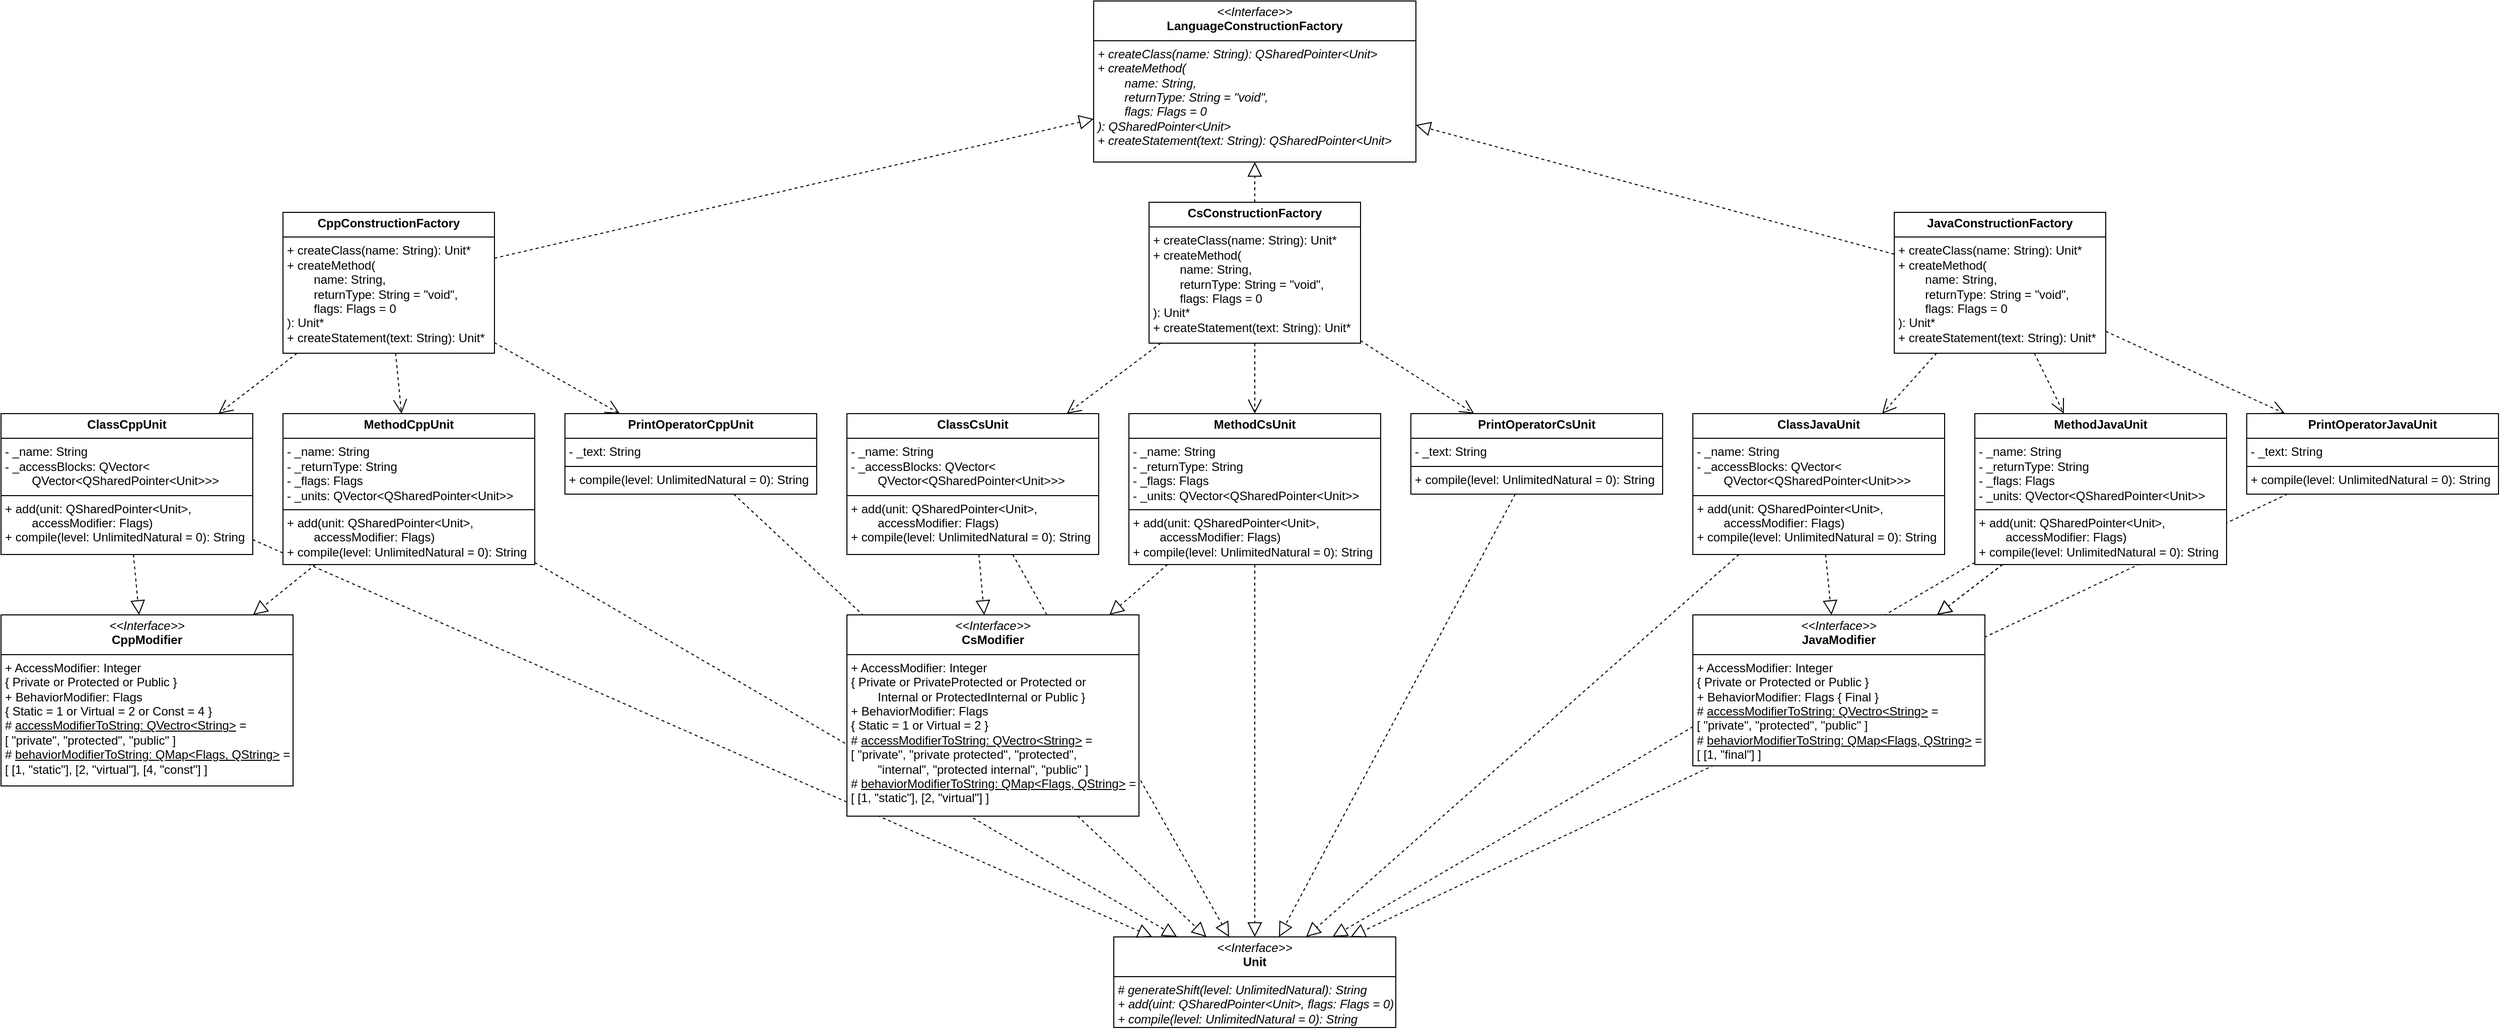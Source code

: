 <mxfile version="24.2.7" type="device">
  <diagram name="Страница — 1" id="5VcypZLlQ6uvXb26B1Fe">
    <mxGraphModel dx="1399" dy="855" grid="1" gridSize="10" guides="1" tooltips="1" connect="1" arrows="1" fold="1" page="1" pageScale="1" pageWidth="1169" pageHeight="827" math="0" shadow="0">
      <root>
        <mxCell id="0" />
        <mxCell id="1" parent="0" />
        <mxCell id="xBIu8SL80qLhHsHWxJs5-32" value="" style="endArrow=block;dashed=1;endFill=0;endSize=12;html=1;rounded=0;fontSize=12;curved=1;" edge="1" parent="1" source="xBIu8SL80qLhHsHWxJs5-30" target="xBIu8SL80qLhHsHWxJs5-8">
          <mxGeometry width="160" relative="1" as="geometry">
            <mxPoint x="850" y="630" as="sourcePoint" />
            <mxPoint x="1010" y="630" as="targetPoint" />
          </mxGeometry>
        </mxCell>
        <mxCell id="xBIu8SL80qLhHsHWxJs5-52" value="" style="endArrow=block;dashed=1;endFill=0;endSize=12;html=1;rounded=0;fontSize=12;curved=1;" edge="1" parent="1" source="xBIu8SL80qLhHsHWxJs5-42" target="xBIu8SL80qLhHsHWxJs5-8">
          <mxGeometry width="160" relative="1" as="geometry">
            <mxPoint x="1740" y="578" as="sourcePoint" />
            <mxPoint x="1422" y="700" as="targetPoint" />
          </mxGeometry>
        </mxCell>
        <mxCell id="xBIu8SL80qLhHsHWxJs5-51" value="" style="endArrow=block;dashed=1;endFill=0;endSize=12;html=1;rounded=0;fontSize=12;curved=1;" edge="1" parent="1" source="xBIu8SL80qLhHsHWxJs5-41" target="xBIu8SL80qLhHsHWxJs5-8">
          <mxGeometry width="160" relative="1" as="geometry">
            <mxPoint x="1730" y="568" as="sourcePoint" />
            <mxPoint x="1412" y="690" as="targetPoint" />
          </mxGeometry>
        </mxCell>
        <mxCell id="xBIu8SL80qLhHsHWxJs5-8" value="&lt;p style=&quot;margin:0px;margin-top:4px;text-align:center;&quot;&gt;&lt;i&gt;&amp;lt;&amp;lt;Interface&amp;gt;&amp;gt;&lt;/i&gt;&lt;br&gt;&lt;b&gt;Unit&lt;/b&gt;&lt;/p&gt;&lt;hr size=&quot;1&quot; style=&quot;border-style:solid;&quot;&gt;&lt;p style=&quot;margin:0px;margin-left:4px;&quot;&gt;&lt;i&gt;# generateShift(level: UnlimitedNatural): String&lt;br&gt;+ add(uint: QSharedPointer&amp;lt;Unit&amp;gt;, flags: Flags = 0)&lt;/i&gt;&lt;/p&gt;&lt;p style=&quot;margin:0px;margin-left:4px;&quot;&gt;&lt;i&gt;+&amp;nbsp;compile(&lt;span style=&quot;background-color: initial;&quot;&gt;level: UnlimitedNatural = 0&lt;/span&gt;&lt;span style=&quot;background-color: initial;&quot;&gt;): String&lt;/span&gt;&lt;/i&gt;&lt;/p&gt;" style="verticalAlign=top;align=left;overflow=fill;html=1;whiteSpace=wrap;" vertex="1" parent="1">
          <mxGeometry x="1145" y="960" width="280" height="90" as="geometry" />
        </mxCell>
        <mxCell id="xBIu8SL80qLhHsHWxJs5-9" value="&lt;p style=&quot;margin:0px;margin-top:4px;text-align:center;&quot;&gt;&lt;i&gt;&amp;lt;&amp;lt;Interface&amp;gt;&amp;gt;&lt;/i&gt;&lt;br&gt;&lt;b&gt;LanguageConstructionFactory&lt;/b&gt;&lt;/p&gt;&lt;hr size=&quot;1&quot; style=&quot;border-style:solid;&quot;&gt;&lt;p style=&quot;margin:0px;margin-left:4px;&quot;&gt;&lt;i&gt;+ createClass(name: String): QSharedPointer&amp;lt;Unit&amp;gt;&lt;br&gt;+ createMethod(&lt;/i&gt;&lt;/p&gt;&lt;p style=&quot;margin:0px;margin-left:4px;&quot;&gt;&lt;i&gt;&lt;span style=&quot;white-space: pre;&quot;&gt;&#x9;&lt;/span&gt;name: String,&lt;/i&gt;&lt;/p&gt;&lt;p style=&quot;margin:0px;margin-left:4px;&quot;&gt;&lt;i&gt;&lt;span style=&quot;white-space: pre;&quot;&gt;&#x9;&lt;/span&gt;returnType: String = &quot;void&quot;,&lt;/i&gt;&lt;/p&gt;&lt;p style=&quot;margin:0px;margin-left:4px;&quot;&gt;&lt;i&gt;&lt;span style=&quot;white-space: pre;&quot;&gt;&#x9;&lt;/span&gt;flags: Flags = 0&lt;/i&gt;&lt;/p&gt;&lt;p style=&quot;margin:0px;margin-left:4px;&quot;&gt;&lt;i&gt;):&amp;nbsp;&lt;span style=&quot;background-color: initial;&quot;&gt;QSharedPointer&amp;lt;Unit&amp;gt;&lt;/span&gt;&lt;/i&gt;&lt;/p&gt;&lt;p style=&quot;margin:0px;margin-left:4px;&quot;&gt;&lt;i&gt;&lt;span style=&quot;background-color: initial;&quot;&gt;+&amp;nbsp;&lt;/span&gt;&lt;span style=&quot;background-color: initial;&quot;&gt;createStatement(text: String):&amp;nbsp;&lt;/span&gt;&lt;span style=&quot;background-color: initial;&quot;&gt;QSharedPointer&amp;lt;Unit&amp;gt;&lt;/span&gt;&lt;/i&gt;&lt;/p&gt;" style="verticalAlign=top;align=left;overflow=fill;html=1;whiteSpace=wrap;" vertex="1" parent="1">
          <mxGeometry x="1125" y="30" width="320" height="160" as="geometry" />
        </mxCell>
        <mxCell id="xBIu8SL80qLhHsHWxJs5-10" value="&lt;p style=&quot;margin:0px;margin-top:4px;text-align:center;&quot;&gt;&lt;b&gt;CppConstructionFactory&lt;/b&gt;&lt;/p&gt;&lt;hr size=&quot;1&quot; style=&quot;border-style:solid;&quot;&gt;&lt;p style=&quot;margin: 0px 0px 0px 4px;&quot;&gt;+ createClass(name: String): Unit*&lt;br&gt;+ createMethod(&lt;/p&gt;&lt;p style=&quot;margin: 0px 0px 0px 4px;&quot;&gt;&lt;span style=&quot;white-space: pre;&quot;&gt;&#x9;&lt;/span&gt;name: String,&lt;/p&gt;&lt;p style=&quot;margin: 0px 0px 0px 4px;&quot;&gt;&lt;span style=&quot;white-space: pre;&quot;&gt;&#x9;&lt;/span&gt;returnType: String = &quot;void&quot;,&lt;/p&gt;&lt;p style=&quot;margin: 0px 0px 0px 4px;&quot;&gt;&lt;span style=&quot;white-space: pre;&quot;&gt;&#x9;&lt;/span&gt;flags: Flags = 0&lt;/p&gt;&lt;p style=&quot;margin: 0px 0px 0px 4px;&quot;&gt;): Unit*&lt;/p&gt;&lt;p style=&quot;margin: 0px 0px 0px 4px;&quot;&gt;&lt;span style=&quot;background-color: initial;&quot;&gt;+&amp;nbsp;&lt;/span&gt;&lt;span style=&quot;background-color: initial;&quot;&gt;createStatement(text: String):&amp;nbsp;&lt;/span&gt;&lt;span style=&quot;background-color: initial;&quot;&gt;Unit*&lt;/span&gt;&lt;/p&gt;" style="verticalAlign=top;align=left;overflow=fill;html=1;whiteSpace=wrap;" vertex="1" parent="1">
          <mxGeometry x="320" y="240" width="210" height="140" as="geometry" />
        </mxCell>
        <mxCell id="xBIu8SL80qLhHsHWxJs5-11" value="" style="endArrow=block;dashed=1;endFill=0;endSize=12;html=1;rounded=0;fontSize=12;curved=1;" edge="1" parent="1" source="xBIu8SL80qLhHsHWxJs5-10" target="xBIu8SL80qLhHsHWxJs5-9">
          <mxGeometry width="160" relative="1" as="geometry">
            <mxPoint x="410" y="290" as="sourcePoint" />
            <mxPoint x="570" y="290" as="targetPoint" />
          </mxGeometry>
        </mxCell>
        <mxCell id="xBIu8SL80qLhHsHWxJs5-12" value="&lt;p style=&quot;margin:0px;margin-top:4px;text-align:center;&quot;&gt;&lt;b&gt;CsConstructionFactory&lt;/b&gt;&lt;/p&gt;&lt;hr size=&quot;1&quot; style=&quot;border-style:solid;&quot;&gt;&lt;p style=&quot;margin: 0px 0px 0px 4px;&quot;&gt;+ createClass(name: String): Unit*&lt;br&gt;+ createMethod(&lt;/p&gt;&lt;p style=&quot;margin: 0px 0px 0px 4px;&quot;&gt;&lt;span style=&quot;white-space: pre;&quot;&gt;&#x9;&lt;/span&gt;name: String,&lt;/p&gt;&lt;p style=&quot;margin: 0px 0px 0px 4px;&quot;&gt;&lt;span style=&quot;white-space: pre;&quot;&gt;&#x9;&lt;/span&gt;returnType: String = &quot;void&quot;,&lt;/p&gt;&lt;p style=&quot;margin: 0px 0px 0px 4px;&quot;&gt;&lt;span style=&quot;white-space: pre;&quot;&gt;&#x9;&lt;/span&gt;flags: Flags = 0&lt;/p&gt;&lt;p style=&quot;margin: 0px 0px 0px 4px;&quot;&gt;): Unit*&lt;/p&gt;&lt;p style=&quot;margin: 0px 0px 0px 4px;&quot;&gt;&lt;span style=&quot;background-color: initial;&quot;&gt;+&amp;nbsp;&lt;/span&gt;&lt;span style=&quot;background-color: initial;&quot;&gt;createStatement(text: String):&amp;nbsp;&lt;/span&gt;&lt;span style=&quot;background-color: initial;&quot;&gt;Unit*&lt;/span&gt;&lt;/p&gt;" style="verticalAlign=top;align=left;overflow=fill;html=1;whiteSpace=wrap;" vertex="1" parent="1">
          <mxGeometry x="1180" y="230" width="210" height="140" as="geometry" />
        </mxCell>
        <mxCell id="xBIu8SL80qLhHsHWxJs5-13" value="" style="endArrow=block;dashed=1;endFill=0;endSize=12;html=1;rounded=0;fontSize=12;curved=1;" edge="1" parent="1" source="xBIu8SL80qLhHsHWxJs5-12" target="xBIu8SL80qLhHsHWxJs5-9">
          <mxGeometry width="160" relative="1" as="geometry">
            <mxPoint x="410" y="290" as="sourcePoint" />
            <mxPoint x="570" y="290" as="targetPoint" />
          </mxGeometry>
        </mxCell>
        <mxCell id="xBIu8SL80qLhHsHWxJs5-14" value="&lt;p style=&quot;margin:0px;margin-top:4px;text-align:center;&quot;&gt;&lt;b&gt;JavaConstructionFactory&lt;/b&gt;&lt;/p&gt;&lt;hr size=&quot;1&quot; style=&quot;border-style:solid;&quot;&gt;&lt;p style=&quot;margin: 0px 0px 0px 4px;&quot;&gt;+ createClass(name: String): Unit*&lt;br&gt;+ createMethod(&lt;/p&gt;&lt;p style=&quot;margin: 0px 0px 0px 4px;&quot;&gt;&lt;span style=&quot;white-space: pre;&quot;&gt;&#x9;&lt;/span&gt;name: String,&lt;/p&gt;&lt;p style=&quot;margin: 0px 0px 0px 4px;&quot;&gt;&lt;span style=&quot;white-space: pre;&quot;&gt;&#x9;&lt;/span&gt;returnType: String = &quot;void&quot;,&lt;/p&gt;&lt;p style=&quot;margin: 0px 0px 0px 4px;&quot;&gt;&lt;span style=&quot;white-space: pre;&quot;&gt;&#x9;&lt;/span&gt;flags: Flags = 0&lt;/p&gt;&lt;p style=&quot;margin: 0px 0px 0px 4px;&quot;&gt;): Unit*&lt;/p&gt;&lt;p style=&quot;margin: 0px 0px 0px 4px;&quot;&gt;&lt;span style=&quot;background-color: initial;&quot;&gt;+&amp;nbsp;&lt;/span&gt;&lt;span style=&quot;background-color: initial;&quot;&gt;createStatement(text: String):&amp;nbsp;&lt;/span&gt;&lt;span style=&quot;background-color: initial;&quot;&gt;Unit*&lt;/span&gt;&lt;/p&gt;" style="verticalAlign=top;align=left;overflow=fill;html=1;whiteSpace=wrap;" vertex="1" parent="1">
          <mxGeometry x="1920" y="240" width="210" height="140" as="geometry" />
        </mxCell>
        <mxCell id="xBIu8SL80qLhHsHWxJs5-15" value="" style="endArrow=block;dashed=1;endFill=0;endSize=12;html=1;rounded=0;fontSize=12;curved=1;" edge="1" parent="1" source="xBIu8SL80qLhHsHWxJs5-14" target="xBIu8SL80qLhHsHWxJs5-9">
          <mxGeometry width="160" relative="1" as="geometry">
            <mxPoint x="410" y="290" as="sourcePoint" />
            <mxPoint x="570" y="290" as="targetPoint" />
          </mxGeometry>
        </mxCell>
        <mxCell id="xBIu8SL80qLhHsHWxJs5-16" value="&lt;p style=&quot;margin:0px;margin-top:4px;text-align:center;&quot;&gt;&lt;i&gt;&amp;lt;&amp;lt;Interface&amp;gt;&amp;gt;&lt;/i&gt;&lt;br&gt;&lt;b&gt;CppModifier&lt;/b&gt;&lt;br&gt;&lt;/p&gt;&lt;hr size=&quot;1&quot; style=&quot;border-style:solid;&quot;&gt;&lt;p style=&quot;margin:0px;margin-left:4px;&quot;&gt;+ AccessModifier: Integer&lt;/p&gt;&lt;p style=&quot;margin:0px;margin-left:4px;&quot;&gt;&lt;span style=&quot;background-color: initial;&quot;&gt;{&amp;nbsp;Private or Protected or Public }&lt;/span&gt;&lt;/p&gt;&lt;p style=&quot;margin:0px;margin-left:4px;&quot;&gt;+ BehaviorModifier: Flags&lt;/p&gt;&lt;p style=&quot;margin:0px;margin-left:4px;&quot;&gt;{&amp;nbsp;&lt;span style=&quot;background-color: initial;&quot;&gt;Static = 1 or&amp;nbsp;&lt;/span&gt;&lt;span style=&quot;background-color: initial;&quot;&gt;Virtual = 2 or&amp;nbsp;&lt;/span&gt;&lt;span style=&quot;background-color: initial;&quot;&gt;Const = 4&amp;nbsp;&lt;/span&gt;&lt;span style=&quot;background-color: initial;&quot;&gt;}&lt;/span&gt;&lt;/p&gt;&lt;p style=&quot;margin:0px;margin-left:4px;&quot;&gt;#&amp;nbsp;&lt;u&gt;accessModifierToString: QVectro&amp;lt;String&amp;gt;&lt;/u&gt;&amp;nbsp;&lt;span style=&quot;background-color: initial;&quot;&gt;=&lt;/span&gt;&lt;/p&gt;&lt;p style=&quot;margin:0px;margin-left:4px;&quot;&gt;&lt;span style=&quot;background-color: initial;&quot;&gt;[ &quot;private&quot;, &quot;protected&quot;, &quot;public&quot;&amp;nbsp;]&lt;/span&gt;&lt;/p&gt;&lt;p style=&quot;margin:0px;margin-left:4px;&quot;&gt;&lt;span style=&quot;background-color: initial;&quot;&gt;#&amp;nbsp;&lt;/span&gt;&lt;span style=&quot;background-color: initial;&quot;&gt;&lt;u&gt;behaviorModifierToString:&amp;nbsp;&lt;/u&gt;&lt;/span&gt;&lt;span style=&quot;background-color: initial;&quot;&gt;&lt;u&gt;QMap&amp;lt;Flags, QString&amp;gt;&lt;/u&gt; =&lt;/span&gt;&lt;/p&gt;&lt;p style=&quot;margin:0px;margin-left:4px;&quot;&gt;[ [1, &quot;static&quot;], [2, &quot;virtual&quot;], [4, &quot;const&quot;] ]&lt;/p&gt;" style="verticalAlign=top;align=left;overflow=fill;html=1;whiteSpace=wrap;" vertex="1" parent="1">
          <mxGeometry x="40" y="640" width="290" height="170" as="geometry" />
        </mxCell>
        <mxCell id="xBIu8SL80qLhHsHWxJs5-18" value="&lt;p style=&quot;margin:0px;margin-top:4px;text-align:center;&quot;&gt;&lt;b&gt;ClassCppUnit&lt;/b&gt;&lt;br&gt;&lt;/p&gt;&lt;hr size=&quot;1&quot; style=&quot;border-style:solid;&quot;&gt;&lt;p style=&quot;margin:0px;margin-left:4px;&quot;&gt;- _name: String&lt;/p&gt;&lt;p style=&quot;margin:0px;margin-left:4px;&quot;&gt;-&amp;nbsp;_accessBlocks:&amp;nbsp;QVector&amp;lt;&lt;/p&gt;&lt;p style=&quot;margin:0px;margin-left:4px;&quot;&gt;&lt;span style=&quot;white-space: pre;&quot;&gt;&#x9;&lt;/span&gt;QVector&amp;lt;&lt;span style=&quot;background-color: initial;&quot;&gt;QSharedPointer&amp;lt;Unit&amp;gt;&lt;/span&gt;&lt;span style=&quot;background-color: initial;&quot;&gt;&amp;gt;&lt;/span&gt;&lt;span style=&quot;background-color: initial;&quot;&gt;&amp;gt;&lt;/span&gt;&lt;/p&gt;&lt;hr size=&quot;1&quot; style=&quot;border-style:solid;&quot;&gt;&lt;p style=&quot;margin:0px;margin-left:4px;&quot;&gt;+ add(unit: QSharedPointer&amp;lt;Unit&amp;gt;,&lt;/p&gt;&lt;p style=&quot;margin:0px;margin-left:4px;&quot;&gt;&lt;span style=&quot;white-space: pre;&quot;&gt;&#x9;&lt;/span&gt;accessModifier:&amp;nbsp;&lt;span style=&quot;background-color: initial;&quot;&gt;Flags&lt;/span&gt;&lt;span style=&quot;background-color: initial;&quot;&gt;)&lt;/span&gt;&lt;/p&gt;&lt;p style=&quot;margin:0px;margin-left:4px;&quot;&gt;&lt;span style=&quot;background-color: initial;&quot;&gt;+&amp;nbsp;&lt;/span&gt;&lt;span style=&quot;background-color: initial;&quot;&gt;compile(&lt;/span&gt;&lt;span style=&quot;background-color: initial;&quot;&gt;level: UnlimitedNatural = 0&lt;/span&gt;&lt;span style=&quot;background-color: initial;&quot;&gt;): String&lt;/span&gt;&lt;/p&gt;" style="verticalAlign=top;align=left;overflow=fill;html=1;whiteSpace=wrap;" vertex="1" parent="1">
          <mxGeometry x="40" y="440" width="250" height="140" as="geometry" />
        </mxCell>
        <mxCell id="xBIu8SL80qLhHsHWxJs5-19" value="" style="endArrow=block;dashed=1;endFill=0;endSize=12;html=1;rounded=0;fontSize=12;curved=1;" edge="1" parent="1" source="xBIu8SL80qLhHsHWxJs5-18" target="xBIu8SL80qLhHsHWxJs5-8">
          <mxGeometry width="160" relative="1" as="geometry">
            <mxPoint x="680" y="330" as="sourcePoint" />
            <mxPoint x="840" y="330" as="targetPoint" />
          </mxGeometry>
        </mxCell>
        <mxCell id="xBIu8SL80qLhHsHWxJs5-20" value="" style="endArrow=block;dashed=1;endFill=0;endSize=12;html=1;rounded=0;fontSize=12;curved=1;" edge="1" parent="1" source="xBIu8SL80qLhHsHWxJs5-18" target="xBIu8SL80qLhHsHWxJs5-16">
          <mxGeometry width="160" relative="1" as="geometry">
            <mxPoint x="990" y="370" as="sourcePoint" />
            <mxPoint x="840" y="330" as="targetPoint" />
          </mxGeometry>
        </mxCell>
        <mxCell id="xBIu8SL80qLhHsHWxJs5-21" value="&lt;div&gt;&lt;br&gt;&lt;/div&gt;" style="endArrow=open;endSize=12;dashed=1;html=1;rounded=0;fontSize=12;curved=1;" edge="1" parent="1" source="xBIu8SL80qLhHsHWxJs5-10" target="xBIu8SL80qLhHsHWxJs5-18">
          <mxGeometry width="160" relative="1" as="geometry">
            <mxPoint x="470" y="650" as="sourcePoint" />
            <mxPoint x="630" y="650" as="targetPoint" />
          </mxGeometry>
        </mxCell>
        <mxCell id="xBIu8SL80qLhHsHWxJs5-22" value="&lt;p style=&quot;margin:0px;margin-top:4px;text-align:center;&quot;&gt;&lt;b&gt;MethodCppUnit&lt;/b&gt;&lt;br&gt;&lt;/p&gt;&lt;hr size=&quot;1&quot; style=&quot;border-style:solid;&quot;&gt;&lt;p style=&quot;margin:0px;margin-left:4px;&quot;&gt;- _name: String&lt;/p&gt;&lt;p style=&quot;margin:0px;margin-left:4px;&quot;&gt;-&amp;nbsp;_returnType: String&lt;/p&gt;&lt;p style=&quot;margin:0px;margin-left:4px;&quot;&gt;-&amp;nbsp;_flags: Flags&lt;/p&gt;&lt;p style=&quot;margin:0px;margin-left:4px;&quot;&gt;-&amp;nbsp;_units:&amp;nbsp;QVector&amp;lt;QSharedPointer&amp;lt;Unit&amp;gt;&amp;gt;&lt;/p&gt;&lt;hr size=&quot;1&quot; style=&quot;border-style:solid;&quot;&gt;&lt;p style=&quot;margin: 0px 0px 0px 4px;&quot;&gt;+ add(unit: QSharedPointer&amp;lt;Unit&amp;gt;,&lt;/p&gt;&lt;p style=&quot;margin: 0px 0px 0px 4px;&quot;&gt;&lt;span style=&quot;white-space: pre;&quot;&gt;&#x9;&lt;/span&gt;accessModifier:&amp;nbsp;&lt;span style=&quot;background-color: initial;&quot;&gt;Flags&lt;/span&gt;&lt;span style=&quot;background-color: initial;&quot;&gt;)&lt;/span&gt;&lt;/p&gt;&lt;p style=&quot;margin: 0px 0px 0px 4px;&quot;&gt;&lt;span style=&quot;background-color: initial;&quot;&gt;+&amp;nbsp;&lt;/span&gt;&lt;span style=&quot;background-color: initial;&quot;&gt;compile(&lt;/span&gt;&lt;span style=&quot;background-color: initial;&quot;&gt;level: UnlimitedNatural = 0&lt;/span&gt;&lt;span style=&quot;background-color: initial;&quot;&gt;): String&lt;/span&gt;&lt;/p&gt;" style="verticalAlign=top;align=left;overflow=fill;html=1;whiteSpace=wrap;" vertex="1" parent="1">
          <mxGeometry x="320" y="440" width="250" height="150" as="geometry" />
        </mxCell>
        <mxCell id="xBIu8SL80qLhHsHWxJs5-23" value="" style="endArrow=block;dashed=1;endFill=0;endSize=12;html=1;rounded=0;fontSize=12;curved=1;" edge="1" parent="1" source="xBIu8SL80qLhHsHWxJs5-22" target="xBIu8SL80qLhHsHWxJs5-16">
          <mxGeometry width="160" relative="1" as="geometry">
            <mxPoint x="290" y="720" as="sourcePoint" />
            <mxPoint x="450" y="720" as="targetPoint" />
          </mxGeometry>
        </mxCell>
        <mxCell id="xBIu8SL80qLhHsHWxJs5-24" value="" style="endArrow=block;dashed=1;endFill=0;endSize=12;html=1;rounded=0;fontSize=12;curved=1;" edge="1" parent="1" source="xBIu8SL80qLhHsHWxJs5-22" target="xBIu8SL80qLhHsHWxJs5-8">
          <mxGeometry width="160" relative="1" as="geometry">
            <mxPoint x="290" y="720" as="sourcePoint" />
            <mxPoint x="450" y="720" as="targetPoint" />
          </mxGeometry>
        </mxCell>
        <mxCell id="xBIu8SL80qLhHsHWxJs5-25" value="" style="endArrow=open;endSize=12;dashed=1;html=1;rounded=0;fontSize=12;curved=1;" edge="1" parent="1" source="xBIu8SL80qLhHsHWxJs5-10" target="xBIu8SL80qLhHsHWxJs5-22">
          <mxGeometry width="160" relative="1" as="geometry">
            <mxPoint x="660" y="770" as="sourcePoint" />
            <mxPoint x="820" y="770" as="targetPoint" />
          </mxGeometry>
        </mxCell>
        <mxCell id="xBIu8SL80qLhHsHWxJs5-26" value="&lt;p style=&quot;margin:0px;margin-top:4px;text-align:center;&quot;&gt;&lt;b&gt;PrintOperatorCppUnit&lt;/b&gt;&lt;br&gt;&lt;/p&gt;&lt;hr size=&quot;1&quot; style=&quot;border-style:solid;&quot;&gt;&lt;p style=&quot;margin:0px;margin-left:4px;&quot;&gt;- _text: String&lt;/p&gt;&lt;hr size=&quot;1&quot; style=&quot;border-style:solid;&quot;&gt;&lt;p style=&quot;margin:0px;margin-left:4px;&quot;&gt;&lt;span style=&quot;background-color: initial;&quot;&gt;+&amp;nbsp;&lt;/span&gt;&lt;span style=&quot;background-color: initial;&quot;&gt;compile(&lt;/span&gt;&lt;span style=&quot;background-color: initial;&quot;&gt;level: UnlimitedNatural = 0&lt;/span&gt;&lt;span style=&quot;background-color: initial;&quot;&gt;): String&lt;/span&gt;&lt;br&gt;&lt;/p&gt;" style="verticalAlign=top;align=left;overflow=fill;html=1;whiteSpace=wrap;" vertex="1" parent="1">
          <mxGeometry x="600" y="440" width="250" height="80" as="geometry" />
        </mxCell>
        <mxCell id="xBIu8SL80qLhHsHWxJs5-27" value="" style="endArrow=block;dashed=1;endFill=0;endSize=12;html=1;rounded=0;fontSize=12;curved=1;" edge="1" parent="1" source="xBIu8SL80qLhHsHWxJs5-26" target="xBIu8SL80qLhHsHWxJs5-8">
          <mxGeometry width="160" relative="1" as="geometry">
            <mxPoint x="600" y="680" as="sourcePoint" />
            <mxPoint x="760" y="680" as="targetPoint" />
          </mxGeometry>
        </mxCell>
        <mxCell id="xBIu8SL80qLhHsHWxJs5-28" value="" style="endArrow=open;endSize=12;dashed=1;html=1;rounded=0;fontSize=12;curved=1;" edge="1" parent="1" source="xBIu8SL80qLhHsHWxJs5-10" target="xBIu8SL80qLhHsHWxJs5-26">
          <mxGeometry width="160" relative="1" as="geometry">
            <mxPoint x="770" y="860" as="sourcePoint" />
            <mxPoint x="930" y="860" as="targetPoint" />
          </mxGeometry>
        </mxCell>
        <mxCell id="xBIu8SL80qLhHsHWxJs5-29" value="&lt;p style=&quot;margin:0px;margin-top:4px;text-align:center;&quot;&gt;&lt;i&gt;&amp;lt;&amp;lt;Interface&amp;gt;&amp;gt;&lt;/i&gt;&lt;br&gt;&lt;b&gt;CsModifier&lt;/b&gt;&lt;br&gt;&lt;/p&gt;&lt;hr size=&quot;1&quot; style=&quot;border-style:solid;&quot;&gt;&lt;p style=&quot;margin:0px;margin-left:4px;&quot;&gt;+ AccessModifier: Integer&lt;/p&gt;&lt;p style=&quot;margin:0px;margin-left:4px;&quot;&gt;&lt;span style=&quot;background-color: initial;&quot;&gt;{&amp;nbsp;Private or&amp;nbsp;&lt;/span&gt;&lt;span style=&quot;background-color: initial;&quot;&gt;PrivateProtected or&lt;/span&gt;&lt;span style=&quot;background-color: initial;&quot;&gt;&amp;nbsp;Protected&amp;nbsp;&lt;/span&gt;&lt;span style=&quot;background-color: initial;&quot;&gt;or&lt;/span&gt;&lt;/p&gt;&lt;p style=&quot;margin:0px;margin-left:4px;&quot;&gt;&lt;span style=&quot;background-color: initial;&quot;&gt;&lt;span style=&quot;white-space: pre;&quot;&gt;&#x9;&lt;/span&gt;Internal or&amp;nbsp;&lt;/span&gt;&lt;span style=&quot;background-color: initial;&quot;&gt;ProtectedInternal or&lt;/span&gt;&lt;span style=&quot;background-color: initial;&quot;&gt;&amp;nbsp;Public }&lt;/span&gt;&lt;/p&gt;&lt;p style=&quot;margin:0px;margin-left:4px;&quot;&gt;+ BehaviorModifier: Flags&lt;/p&gt;&lt;p style=&quot;margin:0px;margin-left:4px;&quot;&gt;{&amp;nbsp;&lt;span style=&quot;background-color: initial;&quot;&gt;Static = 1 or&amp;nbsp;&lt;/span&gt;&lt;span style=&quot;background-color: initial;&quot;&gt;Virtual = 2&lt;/span&gt;&lt;span style=&quot;background-color: initial;&quot;&gt;&amp;nbsp;&lt;/span&gt;&lt;span style=&quot;background-color: initial;&quot;&gt;}&lt;/span&gt;&lt;/p&gt;&lt;p style=&quot;margin:0px;margin-left:4px;&quot;&gt;#&amp;nbsp;&lt;u&gt;accessModifierToString: QVectro&amp;lt;String&amp;gt;&lt;/u&gt;&amp;nbsp;&lt;span style=&quot;background-color: initial;&quot;&gt;=&lt;/span&gt;&lt;/p&gt;&lt;p style=&quot;margin:0px;margin-left:4px;&quot;&gt;&lt;span style=&quot;background-color: initial;&quot;&gt;[&amp;nbsp;&lt;/span&gt;&lt;span style=&quot;background-color: initial;&quot;&gt;&quot;private&quot;, &quot;private protected&quot;, &quot;protected&quot;,&lt;/span&gt;&lt;/p&gt;&lt;p style=&quot;margin:0px;margin-left:4px;&quot;&gt;&lt;span style=&quot;background-color: initial;&quot;&gt;&amp;nbsp; &amp;nbsp; &amp;nbsp; &amp;nbsp; &quot;internal&quot;, &quot;protected internal&quot;, &quot;public&quot;&lt;/span&gt;&lt;span style=&quot;background-color: initial;&quot;&gt;&amp;nbsp;]&lt;/span&gt;&lt;/p&gt;&lt;p style=&quot;margin:0px;margin-left:4px;&quot;&gt;&lt;span style=&quot;background-color: initial;&quot;&gt;#&amp;nbsp;&lt;/span&gt;&lt;span style=&quot;background-color: initial;&quot;&gt;&lt;u&gt;behaviorModifierToString:&amp;nbsp;&lt;/u&gt;&lt;/span&gt;&lt;span style=&quot;background-color: initial;&quot;&gt;&lt;u&gt;QMap&amp;lt;Flags, QString&amp;gt;&lt;/u&gt; =&lt;/span&gt;&lt;/p&gt;&lt;p style=&quot;margin:0px;margin-left:4px;&quot;&gt;[ [1, &quot;static&quot;], [2, &quot;virtual&quot;] ]&lt;/p&gt;" style="verticalAlign=top;align=left;overflow=fill;html=1;whiteSpace=wrap;" vertex="1" parent="1">
          <mxGeometry x="880" y="640" width="290" height="200" as="geometry" />
        </mxCell>
        <mxCell id="xBIu8SL80qLhHsHWxJs5-30" value="&lt;p style=&quot;margin:0px;margin-top:4px;text-align:center;&quot;&gt;&lt;b&gt;ClassCsUnit&lt;/b&gt;&lt;br&gt;&lt;/p&gt;&lt;hr size=&quot;1&quot; style=&quot;border-style:solid;&quot;&gt;&lt;p style=&quot;margin: 0px 0px 0px 4px;&quot;&gt;- _name: String&lt;/p&gt;&lt;p style=&quot;margin: 0px 0px 0px 4px;&quot;&gt;-&amp;nbsp;_accessBlocks:&amp;nbsp;QVector&amp;lt;&lt;/p&gt;&lt;p style=&quot;margin: 0px 0px 0px 4px;&quot;&gt;&lt;span style=&quot;white-space: pre;&quot;&gt;&#x9;&lt;/span&gt;QVector&amp;lt;&lt;span style=&quot;background-color: initial;&quot;&gt;QSharedPointer&amp;lt;Unit&amp;gt;&lt;/span&gt;&lt;span style=&quot;background-color: initial;&quot;&gt;&amp;gt;&lt;/span&gt;&lt;span style=&quot;background-color: initial;&quot;&gt;&amp;gt;&lt;/span&gt;&lt;/p&gt;&lt;hr style=&quot;border-style: solid;&quot; size=&quot;1&quot;&gt;&lt;p style=&quot;margin: 0px 0px 0px 4px;&quot;&gt;+ add(unit: QSharedPointer&amp;lt;Unit&amp;gt;,&lt;/p&gt;&lt;p style=&quot;margin: 0px 0px 0px 4px;&quot;&gt;&lt;span style=&quot;white-space: pre;&quot;&gt;&#x9;&lt;/span&gt;accessModifier:&amp;nbsp;&lt;span style=&quot;background-color: initial;&quot;&gt;Flags&lt;/span&gt;&lt;span style=&quot;background-color: initial;&quot;&gt;)&lt;/span&gt;&lt;/p&gt;&lt;p style=&quot;margin: 0px 0px 0px 4px;&quot;&gt;&lt;span style=&quot;background-color: initial;&quot;&gt;+&amp;nbsp;&lt;/span&gt;&lt;span style=&quot;background-color: initial;&quot;&gt;compile(&lt;/span&gt;&lt;span style=&quot;background-color: initial;&quot;&gt;level: UnlimitedNatural = 0&lt;/span&gt;&lt;span style=&quot;background-color: initial;&quot;&gt;): String&lt;/span&gt;&lt;/p&gt;" style="verticalAlign=top;align=left;overflow=fill;html=1;whiteSpace=wrap;" vertex="1" parent="1">
          <mxGeometry x="880" y="440" width="250" height="140" as="geometry" />
        </mxCell>
        <mxCell id="xBIu8SL80qLhHsHWxJs5-31" value="" style="endArrow=block;dashed=1;endFill=0;endSize=12;html=1;rounded=0;fontSize=12;curved=1;" edge="1" parent="1" source="xBIu8SL80qLhHsHWxJs5-30" target="xBIu8SL80qLhHsHWxJs5-29">
          <mxGeometry width="160" relative="1" as="geometry">
            <mxPoint x="850" y="630" as="sourcePoint" />
            <mxPoint x="1010" y="630" as="targetPoint" />
          </mxGeometry>
        </mxCell>
        <mxCell id="xBIu8SL80qLhHsHWxJs5-33" value="&lt;p style=&quot;margin:0px;margin-top:4px;text-align:center;&quot;&gt;&lt;b&gt;MethodCsUnit&lt;/b&gt;&lt;br&gt;&lt;/p&gt;&lt;hr size=&quot;1&quot; style=&quot;border-style:solid;&quot;&gt;&lt;p style=&quot;margin:0px;margin-left:4px;&quot;&gt;- _name: String&lt;/p&gt;&lt;p style=&quot;margin:0px;margin-left:4px;&quot;&gt;-&amp;nbsp;_returnType: String&lt;/p&gt;&lt;p style=&quot;margin:0px;margin-left:4px;&quot;&gt;-&amp;nbsp;_flags: Flags&lt;/p&gt;&lt;p style=&quot;margin:0px;margin-left:4px;&quot;&gt;-&amp;nbsp;_units:&amp;nbsp;QVector&amp;lt;QSharedPointer&amp;lt;Unit&amp;gt;&amp;gt;&lt;/p&gt;&lt;hr size=&quot;1&quot; style=&quot;border-style:solid;&quot;&gt;&lt;p style=&quot;margin: 0px 0px 0px 4px;&quot;&gt;+ add(unit: QSharedPointer&amp;lt;Unit&amp;gt;,&lt;/p&gt;&lt;p style=&quot;margin: 0px 0px 0px 4px;&quot;&gt;&lt;span style=&quot;white-space: pre;&quot;&gt;&#x9;&lt;/span&gt;accessModifier:&amp;nbsp;&lt;span style=&quot;background-color: initial;&quot;&gt;Flags&lt;/span&gt;&lt;span style=&quot;background-color: initial;&quot;&gt;)&lt;/span&gt;&lt;/p&gt;&lt;p style=&quot;margin: 0px 0px 0px 4px;&quot;&gt;&lt;span style=&quot;background-color: initial;&quot;&gt;+&amp;nbsp;&lt;/span&gt;&lt;span style=&quot;background-color: initial;&quot;&gt;compile(&lt;/span&gt;&lt;span style=&quot;background-color: initial;&quot;&gt;level: UnlimitedNatural = 0&lt;/span&gt;&lt;span style=&quot;background-color: initial;&quot;&gt;): String&lt;/span&gt;&lt;/p&gt;" style="verticalAlign=top;align=left;overflow=fill;html=1;whiteSpace=wrap;" vertex="1" parent="1">
          <mxGeometry x="1160" y="440" width="250" height="150" as="geometry" />
        </mxCell>
        <mxCell id="xBIu8SL80qLhHsHWxJs5-34" value="&lt;p style=&quot;margin:0px;margin-top:4px;text-align:center;&quot;&gt;&lt;b&gt;PrintOperatorCsUnit&lt;/b&gt;&lt;br&gt;&lt;/p&gt;&lt;hr size=&quot;1&quot; style=&quot;border-style:solid;&quot;&gt;&lt;p style=&quot;margin:0px;margin-left:4px;&quot;&gt;- _text: String&lt;/p&gt;&lt;hr size=&quot;1&quot; style=&quot;border-style:solid;&quot;&gt;&lt;p style=&quot;margin:0px;margin-left:4px;&quot;&gt;&lt;span style=&quot;background-color: initial;&quot;&gt;+&amp;nbsp;&lt;/span&gt;&lt;span style=&quot;background-color: initial;&quot;&gt;compile(&lt;/span&gt;&lt;span style=&quot;background-color: initial;&quot;&gt;level: UnlimitedNatural = 0&lt;/span&gt;&lt;span style=&quot;background-color: initial;&quot;&gt;): String&lt;/span&gt;&lt;br&gt;&lt;/p&gt;" style="verticalAlign=top;align=left;overflow=fill;html=1;whiteSpace=wrap;" vertex="1" parent="1">
          <mxGeometry x="1440" y="440" width="250" height="80" as="geometry" />
        </mxCell>
        <mxCell id="xBIu8SL80qLhHsHWxJs5-35" value="" style="endArrow=block;dashed=1;endFill=0;endSize=12;html=1;rounded=0;fontSize=12;curved=1;" edge="1" parent="1" source="xBIu8SL80qLhHsHWxJs5-33" target="xBIu8SL80qLhHsHWxJs5-29">
          <mxGeometry width="160" relative="1" as="geometry">
            <mxPoint x="1160" y="550" as="sourcePoint" />
            <mxPoint x="1320" y="550" as="targetPoint" />
          </mxGeometry>
        </mxCell>
        <mxCell id="xBIu8SL80qLhHsHWxJs5-36" value="" style="endArrow=block;dashed=1;endFill=0;endSize=12;html=1;rounded=0;fontSize=12;curved=1;" edge="1" parent="1" source="xBIu8SL80qLhHsHWxJs5-33" target="xBIu8SL80qLhHsHWxJs5-8">
          <mxGeometry width="160" relative="1" as="geometry">
            <mxPoint x="1169" y="670" as="sourcePoint" />
            <mxPoint x="1329" y="670" as="targetPoint" />
          </mxGeometry>
        </mxCell>
        <mxCell id="xBIu8SL80qLhHsHWxJs5-37" value="" style="endArrow=open;endSize=12;dashed=1;html=1;rounded=0;fontSize=12;curved=1;" edge="1" parent="1" source="xBIu8SL80qLhHsHWxJs5-12" target="xBIu8SL80qLhHsHWxJs5-33">
          <mxGeometry width="160" relative="1" as="geometry">
            <mxPoint x="1350" y="710" as="sourcePoint" />
            <mxPoint x="1510" y="710" as="targetPoint" />
          </mxGeometry>
        </mxCell>
        <mxCell id="xBIu8SL80qLhHsHWxJs5-38" value="" style="endArrow=open;endSize=12;dashed=1;html=1;rounded=0;fontSize=12;curved=1;" edge="1" parent="1" source="xBIu8SL80qLhHsHWxJs5-12" target="xBIu8SL80qLhHsHWxJs5-30">
          <mxGeometry width="160" relative="1" as="geometry">
            <mxPoint x="1213" y="390" as="sourcePoint" />
            <mxPoint x="1249" y="450" as="targetPoint" />
          </mxGeometry>
        </mxCell>
        <mxCell id="xBIu8SL80qLhHsHWxJs5-39" value="" style="endArrow=open;endSize=12;dashed=1;html=1;rounded=0;fontSize=12;curved=1;" edge="1" parent="1" source="xBIu8SL80qLhHsHWxJs5-12" target="xBIu8SL80qLhHsHWxJs5-34">
          <mxGeometry width="160" relative="1" as="geometry">
            <mxPoint x="1213" y="390" as="sourcePoint" />
            <mxPoint x="1249" y="450" as="targetPoint" />
          </mxGeometry>
        </mxCell>
        <mxCell id="xBIu8SL80qLhHsHWxJs5-40" value="&lt;p style=&quot;margin:0px;margin-top:4px;text-align:center;&quot;&gt;&lt;b&gt;ClassJavaUnit&lt;/b&gt;&lt;br&gt;&lt;/p&gt;&lt;hr size=&quot;1&quot; style=&quot;border-style:solid;&quot;&gt;&lt;p style=&quot;margin: 0px 0px 0px 4px;&quot;&gt;- _name: String&lt;/p&gt;&lt;p style=&quot;margin: 0px 0px 0px 4px;&quot;&gt;-&amp;nbsp;_accessBlocks:&amp;nbsp;QVector&amp;lt;&lt;/p&gt;&lt;p style=&quot;margin: 0px 0px 0px 4px;&quot;&gt;&lt;span style=&quot;white-space: pre;&quot;&gt;&#x9;&lt;/span&gt;QVector&amp;lt;&lt;span style=&quot;background-color: initial;&quot;&gt;QSharedPointer&amp;lt;Unit&amp;gt;&lt;/span&gt;&lt;span style=&quot;background-color: initial;&quot;&gt;&amp;gt;&lt;/span&gt;&lt;span style=&quot;background-color: initial;&quot;&gt;&amp;gt;&lt;/span&gt;&lt;/p&gt;&lt;hr style=&quot;border-style: solid;&quot; size=&quot;1&quot;&gt;&lt;p style=&quot;margin: 0px 0px 0px 4px;&quot;&gt;+ add(unit: QSharedPointer&amp;lt;Unit&amp;gt;,&lt;/p&gt;&lt;p style=&quot;margin: 0px 0px 0px 4px;&quot;&gt;&lt;span style=&quot;white-space: pre;&quot;&gt;&#x9;&lt;/span&gt;accessModifier:&amp;nbsp;&lt;span style=&quot;background-color: initial;&quot;&gt;Flags&lt;/span&gt;&lt;span style=&quot;background-color: initial;&quot;&gt;)&lt;/span&gt;&lt;/p&gt;&lt;p style=&quot;margin: 0px 0px 0px 4px;&quot;&gt;&lt;span style=&quot;background-color: initial;&quot;&gt;+&amp;nbsp;&lt;/span&gt;&lt;span style=&quot;background-color: initial;&quot;&gt;compile(&lt;/span&gt;&lt;span style=&quot;background-color: initial;&quot;&gt;level: UnlimitedNatural = 0&lt;/span&gt;&lt;span style=&quot;background-color: initial;&quot;&gt;): String&lt;/span&gt;&lt;/p&gt;" style="verticalAlign=top;align=left;overflow=fill;html=1;whiteSpace=wrap;" vertex="1" parent="1">
          <mxGeometry x="1720" y="440" width="250" height="140" as="geometry" />
        </mxCell>
        <mxCell id="xBIu8SL80qLhHsHWxJs5-41" value="&lt;p style=&quot;margin:0px;margin-top:4px;text-align:center;&quot;&gt;&lt;b&gt;MethodJavaUnit&lt;/b&gt;&lt;br&gt;&lt;/p&gt;&lt;hr size=&quot;1&quot; style=&quot;border-style:solid;&quot;&gt;&lt;p style=&quot;margin:0px;margin-left:4px;&quot;&gt;- _name: String&lt;/p&gt;&lt;p style=&quot;margin:0px;margin-left:4px;&quot;&gt;-&amp;nbsp;_returnType: String&lt;/p&gt;&lt;p style=&quot;margin:0px;margin-left:4px;&quot;&gt;-&amp;nbsp;_flags: Flags&lt;/p&gt;&lt;p style=&quot;margin:0px;margin-left:4px;&quot;&gt;-&amp;nbsp;_units:&amp;nbsp;QVector&amp;lt;QSharedPointer&amp;lt;Unit&amp;gt;&amp;gt;&lt;/p&gt;&lt;hr size=&quot;1&quot; style=&quot;border-style:solid;&quot;&gt;&lt;p style=&quot;margin: 0px 0px 0px 4px;&quot;&gt;+ add(unit: QSharedPointer&amp;lt;Unit&amp;gt;,&lt;/p&gt;&lt;p style=&quot;margin: 0px 0px 0px 4px;&quot;&gt;&lt;span style=&quot;white-space: pre;&quot;&gt;&#x9;&lt;/span&gt;accessModifier:&amp;nbsp;&lt;span style=&quot;background-color: initial;&quot;&gt;Flags&lt;/span&gt;&lt;span style=&quot;background-color: initial;&quot;&gt;)&lt;/span&gt;&lt;/p&gt;&lt;p style=&quot;margin: 0px 0px 0px 4px;&quot;&gt;&lt;span style=&quot;background-color: initial;&quot;&gt;+&amp;nbsp;&lt;/span&gt;&lt;span style=&quot;background-color: initial;&quot;&gt;compile(&lt;/span&gt;&lt;span style=&quot;background-color: initial;&quot;&gt;level: UnlimitedNatural = 0&lt;/span&gt;&lt;span style=&quot;background-color: initial;&quot;&gt;): String&lt;/span&gt;&lt;/p&gt;" style="verticalAlign=top;align=left;overflow=fill;html=1;whiteSpace=wrap;" vertex="1" parent="1">
          <mxGeometry x="2000" y="440" width="250" height="150" as="geometry" />
        </mxCell>
        <mxCell id="xBIu8SL80qLhHsHWxJs5-42" value="&lt;p style=&quot;margin:0px;margin-top:4px;text-align:center;&quot;&gt;&lt;b&gt;PrintOperatorJavaUnit&lt;/b&gt;&lt;br&gt;&lt;/p&gt;&lt;hr size=&quot;1&quot; style=&quot;border-style:solid;&quot;&gt;&lt;p style=&quot;margin:0px;margin-left:4px;&quot;&gt;- _text: String&lt;/p&gt;&lt;hr size=&quot;1&quot; style=&quot;border-style:solid;&quot;&gt;&lt;p style=&quot;margin:0px;margin-left:4px;&quot;&gt;&lt;span style=&quot;background-color: initial;&quot;&gt;+&amp;nbsp;&lt;/span&gt;&lt;span style=&quot;background-color: initial;&quot;&gt;compile(&lt;/span&gt;&lt;span style=&quot;background-color: initial;&quot;&gt;level: UnlimitedNatural = 0&lt;/span&gt;&lt;span style=&quot;background-color: initial;&quot;&gt;): String&lt;/span&gt;&lt;br&gt;&lt;/p&gt;" style="verticalAlign=top;align=left;overflow=fill;html=1;whiteSpace=wrap;" vertex="1" parent="1">
          <mxGeometry x="2270" y="440" width="250" height="80" as="geometry" />
        </mxCell>
        <mxCell id="xBIu8SL80qLhHsHWxJs5-43" value="" style="endArrow=open;endSize=12;dashed=1;html=1;rounded=0;fontSize=12;curved=1;" edge="1" parent="1" source="xBIu8SL80qLhHsHWxJs5-14" target="xBIu8SL80qLhHsHWxJs5-40">
          <mxGeometry width="160" relative="1" as="geometry">
            <mxPoint x="1720" y="320" as="sourcePoint" />
            <mxPoint x="1841" y="395" as="targetPoint" />
          </mxGeometry>
        </mxCell>
        <mxCell id="xBIu8SL80qLhHsHWxJs5-44" value="" style="endArrow=open;endSize=12;dashed=1;html=1;rounded=0;fontSize=12;curved=1;" edge="1" parent="1" source="xBIu8SL80qLhHsHWxJs5-14" target="xBIu8SL80qLhHsHWxJs5-41">
          <mxGeometry width="160" relative="1" as="geometry">
            <mxPoint x="1810" y="300" as="sourcePoint" />
            <mxPoint x="1889" y="420" as="targetPoint" />
          </mxGeometry>
        </mxCell>
        <mxCell id="xBIu8SL80qLhHsHWxJs5-45" value="" style="endArrow=open;endSize=12;dashed=1;html=1;rounded=0;fontSize=12;curved=1;" edge="1" parent="1" source="xBIu8SL80qLhHsHWxJs5-14" target="xBIu8SL80qLhHsHWxJs5-42">
          <mxGeometry width="160" relative="1" as="geometry">
            <mxPoint x="1740" y="340" as="sourcePoint" />
            <mxPoint x="1819" y="460" as="targetPoint" />
          </mxGeometry>
        </mxCell>
        <mxCell id="xBIu8SL80qLhHsHWxJs5-46" value="" style="endArrow=block;dashed=1;endFill=0;endSize=12;html=1;rounded=0;fontSize=12;curved=1;" edge="1" parent="1" source="xBIu8SL80qLhHsHWxJs5-40" target="xBIu8SL80qLhHsHWxJs5-8">
          <mxGeometry width="160" relative="1" as="geometry">
            <mxPoint x="1600" y="640" as="sourcePoint" />
            <mxPoint x="1600" y="730" as="targetPoint" />
          </mxGeometry>
        </mxCell>
        <mxCell id="xBIu8SL80qLhHsHWxJs5-47" value="" style="endArrow=block;dashed=1;endFill=0;endSize=12;html=1;rounded=0;fontSize=12;curved=1;" edge="1" parent="1" source="xBIu8SL80qLhHsHWxJs5-34" target="xBIu8SL80qLhHsHWxJs5-8">
          <mxGeometry width="160" relative="1" as="geometry">
            <mxPoint x="1305" y="610" as="sourcePoint" />
            <mxPoint x="1305" y="700" as="targetPoint" />
          </mxGeometry>
        </mxCell>
        <mxCell id="xBIu8SL80qLhHsHWxJs5-54" value="" style="endArrow=block;dashed=1;endFill=0;endSize=12;html=1;rounded=0;fontSize=12;curved=1;" edge="1" parent="1" source="xBIu8SL80qLhHsHWxJs5-40" target="xBIu8SL80qLhHsHWxJs5-53">
          <mxGeometry width="160" relative="1" as="geometry">
            <mxPoint x="1640" y="710" as="sourcePoint" />
            <mxPoint x="1800" y="700" as="targetPoint" />
          </mxGeometry>
        </mxCell>
        <mxCell id="xBIu8SL80qLhHsHWxJs5-55" value="" style="endArrow=block;dashed=1;endFill=0;endSize=12;html=1;rounded=0;fontSize=12;curved=1;" edge="1" parent="1" source="xBIu8SL80qLhHsHWxJs5-41" target="xBIu8SL80qLhHsHWxJs5-53">
          <mxGeometry width="160" relative="1" as="geometry">
            <mxPoint x="2040" y="650" as="sourcePoint" />
            <mxPoint x="1869" y="690" as="targetPoint" />
          </mxGeometry>
        </mxCell>
        <mxCell id="xBIu8SL80qLhHsHWxJs5-56" value="" style="endArrow=block;dashed=1;endFill=0;endSize=12;html=1;rounded=0;fontSize=12;curved=1;" edge="1" parent="1" source="xBIu8SL80qLhHsHWxJs5-41" target="xBIu8SL80qLhHsHWxJs5-53">
          <mxGeometry width="160" relative="1" as="geometry">
            <mxPoint x="2000" y="588" as="sourcePoint" />
            <mxPoint x="1362" y="960" as="targetPoint" />
          </mxGeometry>
        </mxCell>
        <mxCell id="xBIu8SL80qLhHsHWxJs5-53" value="&lt;p style=&quot;margin:0px;margin-top:4px;text-align:center;&quot;&gt;&lt;i&gt;&amp;lt;&amp;lt;Interface&amp;gt;&amp;gt;&lt;/i&gt;&lt;br&gt;&lt;b&gt;JavaModifier&lt;/b&gt;&lt;br&gt;&lt;/p&gt;&lt;hr size=&quot;1&quot; style=&quot;border-style:solid;&quot;&gt;&lt;p style=&quot;margin:0px;margin-left:4px;&quot;&gt;+ AccessModifier: Integer&lt;/p&gt;&lt;p style=&quot;margin:0px;margin-left:4px;&quot;&gt;&lt;span style=&quot;background-color: initial;&quot;&gt;{&amp;nbsp;Private or&lt;/span&gt;&lt;span style=&quot;background-color: initial;&quot;&gt;&amp;nbsp;Protected&lt;/span&gt;&lt;span style=&quot;background-color: initial;&quot;&gt;&amp;nbsp;or&lt;/span&gt;&lt;span style=&quot;background-color: initial;&quot;&gt;&amp;nbsp;Public }&lt;/span&gt;&lt;/p&gt;&lt;p style=&quot;margin:0px;margin-left:4px;&quot;&gt;+ BehaviorModifier: Flags&amp;nbsp;&lt;span style=&quot;background-color: initial;&quot;&gt;{&amp;nbsp;&lt;/span&gt;&lt;span style=&quot;background-color: initial;&quot;&gt;Final&lt;/span&gt;&lt;span style=&quot;background-color: initial;&quot;&gt;&amp;nbsp;&lt;/span&gt;&lt;span style=&quot;background-color: initial;&quot;&gt;}&lt;/span&gt;&lt;/p&gt;&lt;p style=&quot;margin:0px;margin-left:4px;&quot;&gt;#&amp;nbsp;&lt;u&gt;accessModifierToString: QVectro&amp;lt;String&amp;gt;&lt;/u&gt;&amp;nbsp;&lt;span style=&quot;background-color: initial;&quot;&gt;=&lt;/span&gt;&lt;/p&gt;&lt;p style=&quot;margin:0px;margin-left:4px;&quot;&gt;&lt;span style=&quot;background-color: initial;&quot;&gt;[&amp;nbsp;&lt;/span&gt;&lt;span style=&quot;background-color: initial;&quot;&gt;&quot;private&quot;, &quot;protected&quot;,&lt;/span&gt;&lt;span style=&quot;background-color: initial;&quot;&gt;&amp;nbsp;&quot;public&quot;&lt;/span&gt;&lt;span style=&quot;background-color: initial;&quot;&gt;&amp;nbsp;]&lt;/span&gt;&lt;/p&gt;&lt;p style=&quot;margin:0px;margin-left:4px;&quot;&gt;&lt;span style=&quot;background-color: initial;&quot;&gt;#&amp;nbsp;&lt;/span&gt;&lt;span style=&quot;background-color: initial;&quot;&gt;&lt;u&gt;behaviorModifierToString:&amp;nbsp;&lt;/u&gt;&lt;/span&gt;&lt;span style=&quot;background-color: initial;&quot;&gt;&lt;u&gt;QMap&amp;lt;Flags, QString&amp;gt;&lt;/u&gt; =&lt;/span&gt;&lt;/p&gt;&lt;p style=&quot;margin:0px;margin-left:4px;&quot;&gt;[ [1, &quot;final&quot;] ]&lt;/p&gt;" style="verticalAlign=top;align=left;overflow=fill;html=1;whiteSpace=wrap;" vertex="1" parent="1">
          <mxGeometry x="1720" y="640" width="290" height="150" as="geometry" />
        </mxCell>
      </root>
    </mxGraphModel>
  </diagram>
</mxfile>
